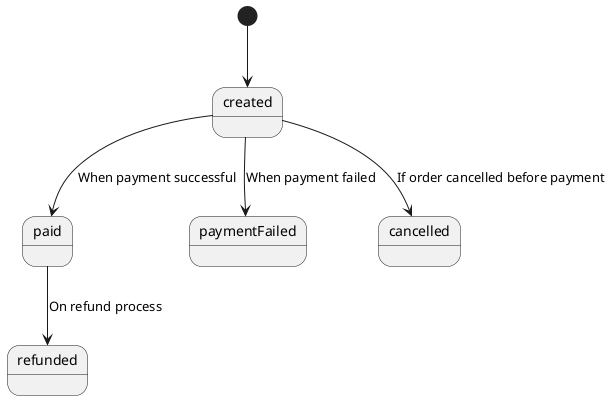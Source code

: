 @startuml OrderStateDiagram
[*] --> created
created --> paid : When payment successful
created --> paymentFailed: When payment failed
paid --> refunded : On refund process
created --> cancelled : If order cancelled before payment
@enduml